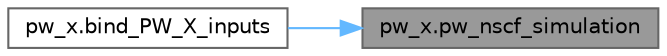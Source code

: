 digraph "pw_x.pw_nscf_simulation"
{
 // LATEX_PDF_SIZE
  bgcolor="transparent";
  edge [fontname=Helvetica,fontsize=10,labelfontname=Helvetica,labelfontsize=10];
  node [fontname=Helvetica,fontsize=10,shape=box,height=0.2,width=0.4];
  rankdir="RL";
  Node1 [label="pw_x.pw_nscf_simulation",height=0.2,width=0.4,color="gray40", fillcolor="grey60", style="filled", fontcolor="black",tooltip=" "];
  Node1 -> Node2 [dir="back",color="steelblue1",style="solid"];
  Node2 [label="pw_x.bind_PW_X_inputs",height=0.2,width=0.4,color="grey40", fillcolor="white", style="filled",URL="$d8/dbc/namespacepw__x.html#a16099c23ec3eb8d319a775c3f936dc2e",tooltip=" "];
}
